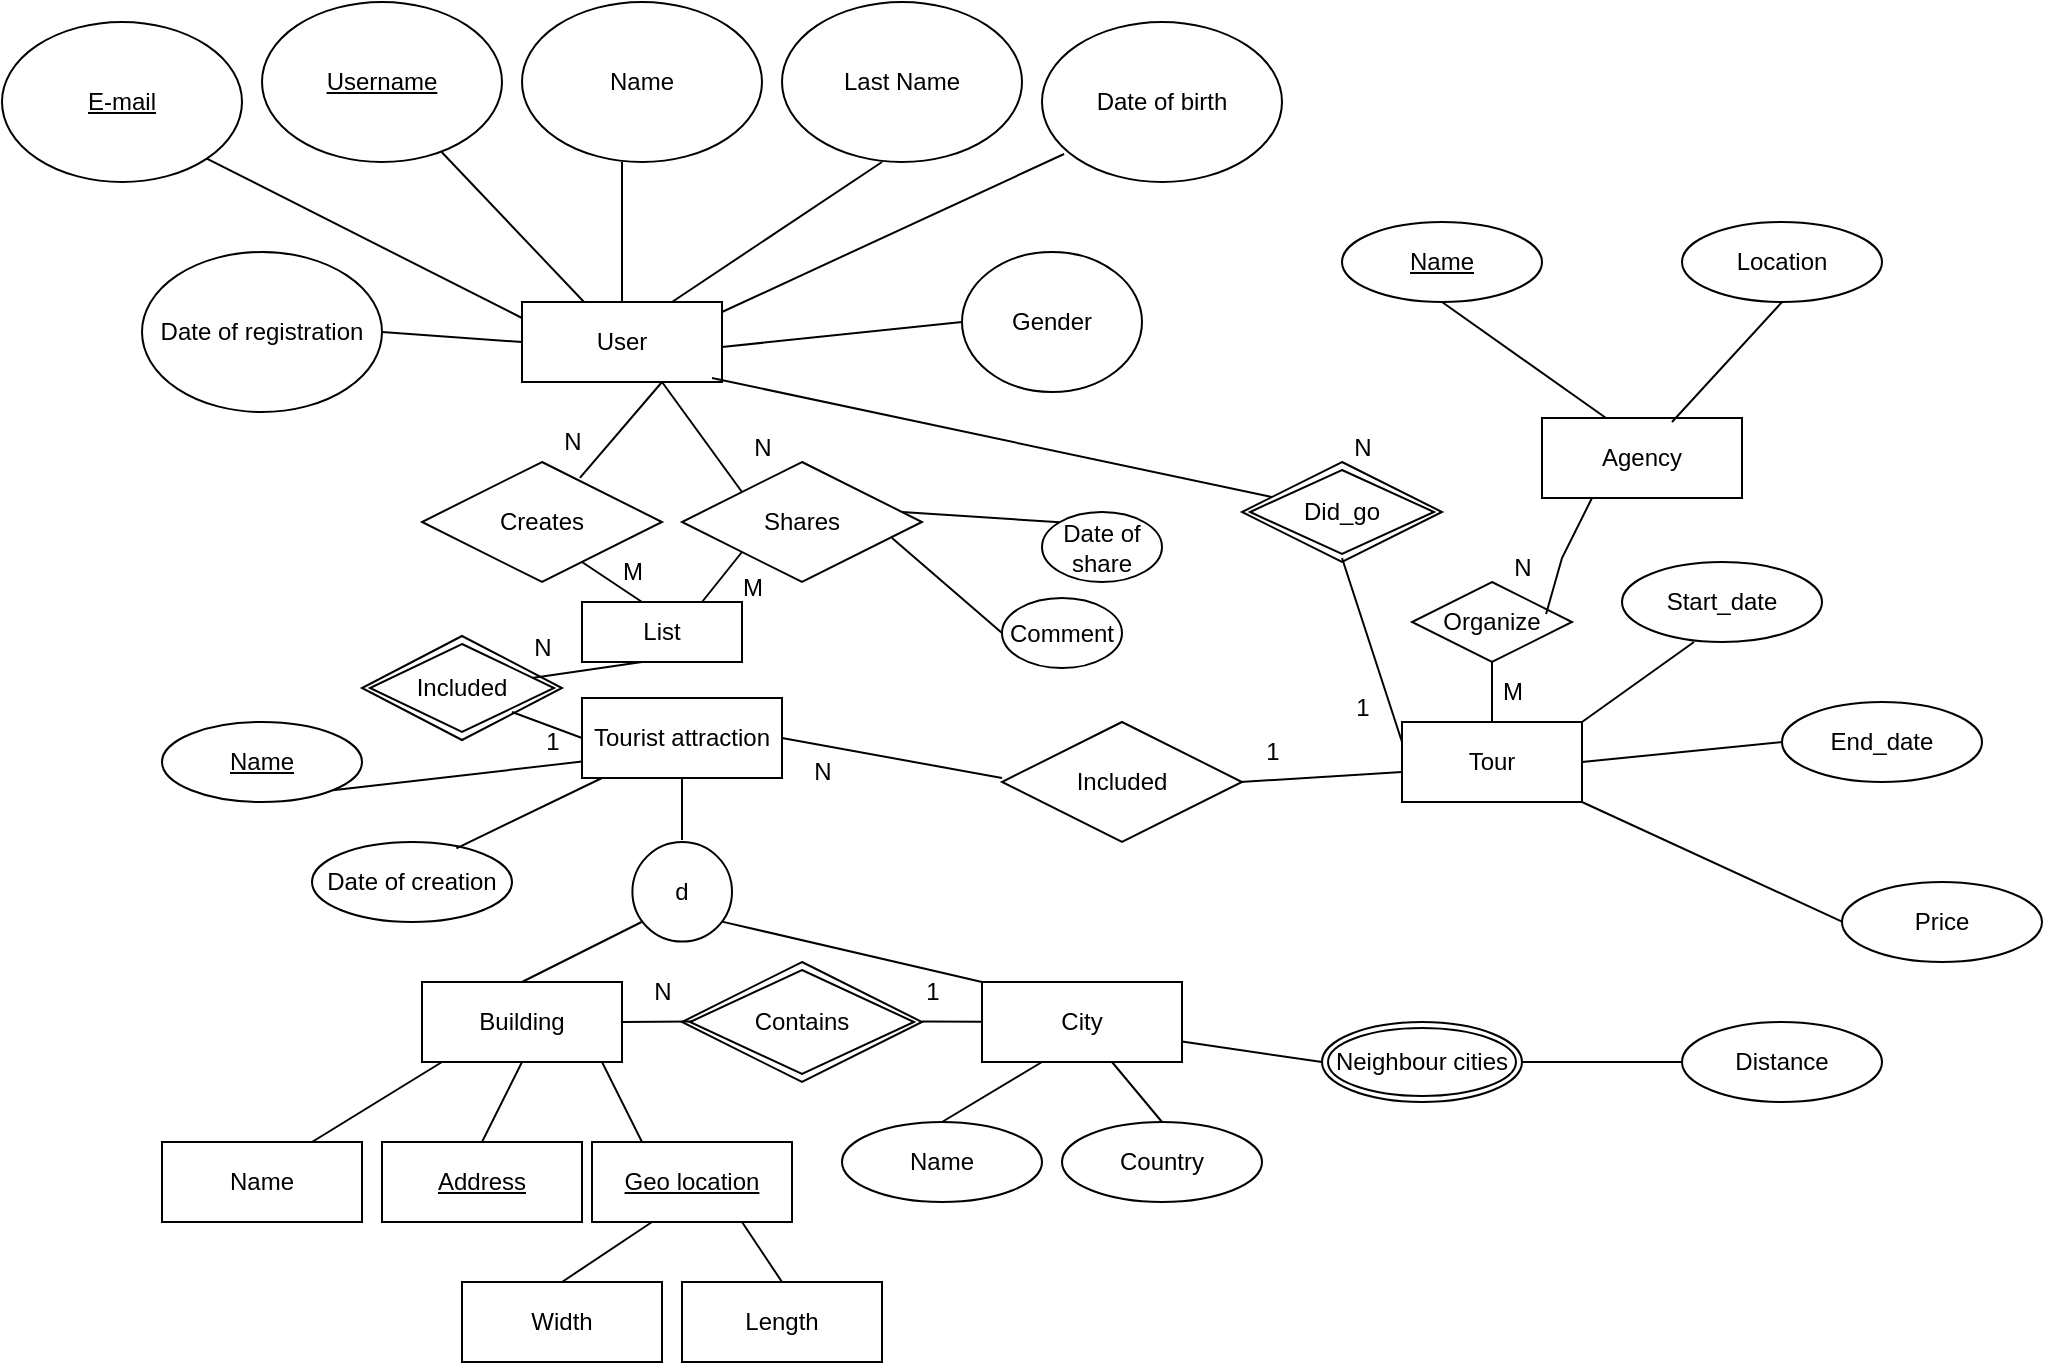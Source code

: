 <mxfile version="24.8.0">
  <diagram name="Page-1" id="K_I1f7DZ0i3DloxSLsOf">
    <mxGraphModel dx="1434" dy="780" grid="1" gridSize="10" guides="1" tooltips="1" connect="1" arrows="0" fold="1" page="1" pageScale="1" pageWidth="850" pageHeight="1100" math="0" shadow="0">
      <root>
        <mxCell id="0" />
        <mxCell id="1" parent="0" />
        <mxCell id="lSKdgI26HwF8YOr5Jo2f-10" style="edgeStyle=orthogonalEdgeStyle;rounded=0;orthogonalLoop=1;jettySize=auto;html=1;exitX=0;exitY=0;exitDx=0;exitDy=0;strokeColor=none;" parent="1" source="lSKdgI26HwF8YOr5Jo2f-2" target="lSKdgI26HwF8YOr5Jo2f-11" edge="1">
          <mxGeometry relative="1" as="geometry">
            <mxPoint x="170" y="240" as="targetPoint" />
          </mxGeometry>
        </mxCell>
        <mxCell id="lSKdgI26HwF8YOr5Jo2f-2" value="User" style="rounded=0;whiteSpace=wrap;html=1;" parent="1" vertex="1">
          <mxGeometry x="360" y="290" width="100" height="40" as="geometry" />
        </mxCell>
        <mxCell id="lSKdgI26HwF8YOr5Jo2f-5" value="Name" style="ellipse;whiteSpace=wrap;html=1;" parent="1" vertex="1">
          <mxGeometry x="360" y="140" width="120" height="80" as="geometry" />
        </mxCell>
        <mxCell id="lSKdgI26HwF8YOr5Jo2f-7" value="Last Name" style="ellipse;whiteSpace=wrap;html=1;" parent="1" vertex="1">
          <mxGeometry x="490" y="140" width="120" height="80" as="geometry" />
        </mxCell>
        <mxCell id="lSKdgI26HwF8YOr5Jo2f-9" value="&lt;u&gt;Username&lt;/u&gt;" style="ellipse;whiteSpace=wrap;html=1;" parent="1" vertex="1">
          <mxGeometry x="230" y="140" width="120" height="80" as="geometry" />
        </mxCell>
        <mxCell id="lSKdgI26HwF8YOr5Jo2f-11" value="&lt;u&gt;E-mail&lt;/u&gt;" style="ellipse;whiteSpace=wrap;html=1;" parent="1" vertex="1">
          <mxGeometry x="100" y="150" width="120" height="80" as="geometry" />
        </mxCell>
        <mxCell id="lSKdgI26HwF8YOr5Jo2f-13" value="Date of birth" style="ellipse;whiteSpace=wrap;html=1;" parent="1" vertex="1">
          <mxGeometry x="620" y="150" width="120" height="80" as="geometry" />
        </mxCell>
        <mxCell id="lSKdgI26HwF8YOr5Jo2f-16" value="Date of registration" style="ellipse;whiteSpace=wrap;html=1;" parent="1" vertex="1">
          <mxGeometry x="170" y="265" width="120" height="80" as="geometry" />
        </mxCell>
        <mxCell id="lSKdgI26HwF8YOr5Jo2f-18" value="Gender" style="ellipse;whiteSpace=wrap;html=1;" parent="1" vertex="1">
          <mxGeometry x="580" y="265" width="90" height="70" as="geometry" />
        </mxCell>
        <mxCell id="lSKdgI26HwF8YOr5Jo2f-22" value="Tourist attraction" style="whiteSpace=wrap;html=1;align=center;" parent="1" vertex="1">
          <mxGeometry x="390.0" y="488" width="100" height="40" as="geometry" />
        </mxCell>
        <mxCell id="lSKdgI26HwF8YOr5Jo2f-23" value="N" style="text;html=1;align=center;verticalAlign=middle;resizable=0;points=[];autosize=1;strokeColor=none;fillColor=none;" parent="1" vertex="1">
          <mxGeometry x="369.8" y="345" width="30" height="30" as="geometry" />
        </mxCell>
        <mxCell id="lSKdgI26HwF8YOr5Jo2f-27" value="Shares" style="shape=rhombus;perimeter=rhombusPerimeter;whiteSpace=wrap;html=1;align=center;" parent="1" vertex="1">
          <mxGeometry x="440" y="370" width="120" height="60" as="geometry" />
        </mxCell>
        <mxCell id="-GRv2gi1dsbZl18uX7Ie-6" style="edgeStyle=orthogonalEdgeStyle;rounded=0;orthogonalLoop=1;jettySize=auto;html=1;exitX=0.5;exitY=1;exitDx=0;exitDy=0;" parent="1" source="lSKdgI26HwF8YOr5Jo2f-28" edge="1">
          <mxGeometry relative="1" as="geometry">
            <mxPoint x="370" y="430.222" as="targetPoint" />
          </mxGeometry>
        </mxCell>
        <mxCell id="lSKdgI26HwF8YOr5Jo2f-28" value="Creates" style="shape=rhombus;perimeter=rhombusPerimeter;whiteSpace=wrap;html=1;align=center;" parent="1" vertex="1">
          <mxGeometry x="310" y="370" width="120" height="60" as="geometry" />
        </mxCell>
        <mxCell id="lSKdgI26HwF8YOr5Jo2f-33" value="M" style="text;html=1;align=center;verticalAlign=middle;resizable=0;points=[];autosize=1;strokeColor=none;fillColor=none;" parent="1" vertex="1">
          <mxGeometry x="399.8" y="410" width="30" height="30" as="geometry" />
        </mxCell>
        <mxCell id="lSKdgI26HwF8YOr5Jo2f-34" value="N" style="text;html=1;align=center;verticalAlign=middle;resizable=0;points=[];autosize=1;strokeColor=none;fillColor=none;" parent="1" vertex="1">
          <mxGeometry x="465" y="348" width="30" height="30" as="geometry" />
        </mxCell>
        <mxCell id="lSKdgI26HwF8YOr5Jo2f-35" value="M" style="text;html=1;align=center;verticalAlign=middle;resizable=0;points=[];autosize=1;strokeColor=none;fillColor=none;" parent="1" vertex="1">
          <mxGeometry x="460" y="418" width="30" height="30" as="geometry" />
        </mxCell>
        <mxCell id="lSKdgI26HwF8YOr5Jo2f-37" value="Date of share" style="ellipse;whiteSpace=wrap;html=1;align=center;" parent="1" vertex="1">
          <mxGeometry x="620" y="395" width="60" height="35" as="geometry" />
        </mxCell>
        <mxCell id="lSKdgI26HwF8YOr5Jo2f-39" value="Comment" style="ellipse;whiteSpace=wrap;html=1;align=center;" parent="1" vertex="1">
          <mxGeometry x="600" y="438" width="60" height="35" as="geometry" />
        </mxCell>
        <mxCell id="lSKdgI26HwF8YOr5Jo2f-41" value="Name" style="ellipse;whiteSpace=wrap;html=1;align=center;fontStyle=4;" parent="1" vertex="1">
          <mxGeometry x="180" y="500" width="100" height="40" as="geometry" />
        </mxCell>
        <mxCell id="lSKdgI26HwF8YOr5Jo2f-43" value="Date of creation" style="ellipse;whiteSpace=wrap;html=1;align=center;" parent="1" vertex="1">
          <mxGeometry x="255" y="560" width="100" height="40" as="geometry" />
        </mxCell>
        <mxCell id="lSKdgI26HwF8YOr5Jo2f-45" value="d" style="ellipse;whiteSpace=wrap;html=1;aspect=fixed;" parent="1" vertex="1">
          <mxGeometry x="415.2" y="560" width="49.8" height="49.8" as="geometry" />
        </mxCell>
        <mxCell id="lSKdgI26HwF8YOr5Jo2f-47" value="Building" style="whiteSpace=wrap;html=1;align=center;" parent="1" vertex="1">
          <mxGeometry x="310" y="630" width="100" height="40" as="geometry" />
        </mxCell>
        <mxCell id="lSKdgI26HwF8YOr5Jo2f-49" value="City" style="whiteSpace=wrap;html=1;align=center;" parent="1" vertex="1">
          <mxGeometry x="590" y="630" width="100" height="40" as="geometry" />
        </mxCell>
        <mxCell id="lSKdgI26HwF8YOr5Jo2f-51" value="Name" style="whiteSpace=wrap;html=1;align=center;" parent="1" vertex="1">
          <mxGeometry x="180" y="710" width="100" height="40" as="geometry" />
        </mxCell>
        <mxCell id="lSKdgI26HwF8YOr5Jo2f-53" value="&lt;u&gt;Address&lt;/u&gt;" style="whiteSpace=wrap;html=1;align=center;" parent="1" vertex="1">
          <mxGeometry x="290.0" y="710" width="100" height="40" as="geometry" />
        </mxCell>
        <mxCell id="lSKdgI26HwF8YOr5Jo2f-55" value="&lt;u&gt;Geo location&lt;/u&gt;" style="whiteSpace=wrap;html=1;align=center;" parent="1" vertex="1">
          <mxGeometry x="395" y="710" width="100" height="40" as="geometry" />
        </mxCell>
        <mxCell id="lSKdgI26HwF8YOr5Jo2f-57" value="Width" style="whiteSpace=wrap;html=1;align=center;" parent="1" vertex="1">
          <mxGeometry x="330" y="780" width="100" height="40" as="geometry" />
        </mxCell>
        <mxCell id="lSKdgI26HwF8YOr5Jo2f-59" value="Length" style="whiteSpace=wrap;html=1;align=center;" parent="1" vertex="1">
          <mxGeometry x="440" y="780" width="100" height="40" as="geometry" />
        </mxCell>
        <mxCell id="lSKdgI26HwF8YOr5Jo2f-61" value="Contains" style="shape=rhombus;double=1;perimeter=rhombusPerimeter;whiteSpace=wrap;html=1;align=center;" parent="1" vertex="1">
          <mxGeometry x="440" y="620" width="120" height="60" as="geometry" />
        </mxCell>
        <mxCell id="lSKdgI26HwF8YOr5Jo2f-64" value="Name" style="ellipse;whiteSpace=wrap;html=1;align=center;" parent="1" vertex="1">
          <mxGeometry x="520" y="700" width="100" height="40" as="geometry" />
        </mxCell>
        <mxCell id="lSKdgI26HwF8YOr5Jo2f-66" value="Country" style="ellipse;whiteSpace=wrap;html=1;align=center;" parent="1" vertex="1">
          <mxGeometry x="630" y="700" width="100" height="40" as="geometry" />
        </mxCell>
        <mxCell id="lSKdgI26HwF8YOr5Jo2f-68" value="Neighbour cities" style="ellipse;shape=doubleEllipse;margin=3;whiteSpace=wrap;html=1;align=center;" parent="1" vertex="1">
          <mxGeometry x="760" y="650" width="100" height="40" as="geometry" />
        </mxCell>
        <mxCell id="lSKdgI26HwF8YOr5Jo2f-70" value="Distance" style="ellipse;whiteSpace=wrap;html=1;align=center;" parent="1" vertex="1">
          <mxGeometry x="940" y="650" width="100" height="40" as="geometry" />
        </mxCell>
        <mxCell id="lSKdgI26HwF8YOr5Jo2f-71" value="1" style="text;html=1;align=center;verticalAlign=middle;resizable=0;points=[];autosize=1;strokeColor=none;fillColor=none;" parent="1" vertex="1">
          <mxGeometry x="550" y="620" width="30" height="30" as="geometry" />
        </mxCell>
        <mxCell id="lSKdgI26HwF8YOr5Jo2f-72" value="N" style="text;html=1;align=center;verticalAlign=middle;resizable=0;points=[];autosize=1;strokeColor=none;fillColor=none;" parent="1" vertex="1">
          <mxGeometry x="415" y="620" width="30" height="30" as="geometry" />
        </mxCell>
        <mxCell id="lSKdgI26HwF8YOr5Jo2f-76" value="Agency" style="whiteSpace=wrap;html=1;align=center;" parent="1" vertex="1">
          <mxGeometry x="870" y="348" width="100" height="40" as="geometry" />
        </mxCell>
        <mxCell id="lSKdgI26HwF8YOr5Jo2f-87" value="&lt;u&gt;Name&lt;/u&gt;" style="ellipse;whiteSpace=wrap;html=1;align=center;" parent="1" vertex="1">
          <mxGeometry x="770" y="250" width="100" height="40" as="geometry" />
        </mxCell>
        <mxCell id="lSKdgI26HwF8YOr5Jo2f-89" value="Location" style="ellipse;whiteSpace=wrap;html=1;align=center;" parent="1" vertex="1">
          <mxGeometry x="940" y="250" width="100" height="40" as="geometry" />
        </mxCell>
        <mxCell id="lSKdgI26HwF8YOr5Jo2f-91" value="Organize" style="shape=rhombus;perimeter=rhombusPerimeter;whiteSpace=wrap;html=1;align=center;" parent="1" vertex="1">
          <mxGeometry x="805" y="430" width="80" height="40" as="geometry" />
        </mxCell>
        <mxCell id="lSKdgI26HwF8YOr5Jo2f-93" value="Tour" style="whiteSpace=wrap;html=1;align=center;" parent="1" vertex="1">
          <mxGeometry x="800" y="500" width="90" height="40" as="geometry" />
        </mxCell>
        <mxCell id="lSKdgI26HwF8YOr5Jo2f-95" value="Included" style="shape=rhombus;perimeter=rhombusPerimeter;whiteSpace=wrap;html=1;align=center;" parent="1" vertex="1">
          <mxGeometry x="600" y="499.997" width="120" height="60" as="geometry" />
        </mxCell>
        <mxCell id="lSKdgI26HwF8YOr5Jo2f-97" value="1" style="text;html=1;align=center;verticalAlign=middle;resizable=0;points=[];autosize=1;strokeColor=none;fillColor=none;" parent="1" vertex="1">
          <mxGeometry x="720" y="500" width="30" height="30" as="geometry" />
        </mxCell>
        <mxCell id="lSKdgI26HwF8YOr5Jo2f-98" value="N" style="text;html=1;align=center;verticalAlign=middle;resizable=0;points=[];autosize=1;strokeColor=none;fillColor=none;" parent="1" vertex="1">
          <mxGeometry x="495" y="510" width="30" height="30" as="geometry" />
        </mxCell>
        <mxCell id="lSKdgI26HwF8YOr5Jo2f-100" value="Start_date" style="ellipse;whiteSpace=wrap;html=1;align=center;" parent="1" vertex="1">
          <mxGeometry x="910" y="420" width="100" height="40" as="geometry" />
        </mxCell>
        <mxCell id="lSKdgI26HwF8YOr5Jo2f-102" value="End_date" style="ellipse;whiteSpace=wrap;html=1;align=center;" parent="1" vertex="1">
          <mxGeometry x="990" y="489.997" width="100" height="40" as="geometry" />
        </mxCell>
        <mxCell id="lSKdgI26HwF8YOr5Jo2f-105" value="Price" style="ellipse;whiteSpace=wrap;html=1;align=center;" parent="1" vertex="1">
          <mxGeometry x="1020" y="580" width="100" height="40" as="geometry" />
        </mxCell>
        <mxCell id="lSKdgI26HwF8YOr5Jo2f-107" value="Did_go" style="shape=rhombus;double=1;perimeter=rhombusPerimeter;whiteSpace=wrap;html=1;align=center;" parent="1" vertex="1">
          <mxGeometry x="720" y="370" width="100" height="50" as="geometry" />
        </mxCell>
        <mxCell id="-GRv2gi1dsbZl18uX7Ie-1" value="N" style="text;html=1;align=center;verticalAlign=middle;resizable=0;points=[];autosize=1;strokeColor=none;fillColor=none;" parent="1" vertex="1">
          <mxGeometry x="765" y="348" width="30" height="30" as="geometry" />
        </mxCell>
        <mxCell id="-GRv2gi1dsbZl18uX7Ie-2" value="1" style="text;html=1;align=center;verticalAlign=middle;resizable=0;points=[];autosize=1;strokeColor=none;fillColor=none;" parent="1" vertex="1">
          <mxGeometry x="765" y="478" width="30" height="30" as="geometry" />
        </mxCell>
        <mxCell id="-GRv2gi1dsbZl18uX7Ie-3" value="N" style="text;html=1;align=center;verticalAlign=middle;resizable=0;points=[];autosize=1;strokeColor=none;fillColor=none;" parent="1" vertex="1">
          <mxGeometry x="845" y="408" width="30" height="30" as="geometry" />
        </mxCell>
        <mxCell id="-GRv2gi1dsbZl18uX7Ie-4" value="M" style="text;html=1;align=center;verticalAlign=middle;resizable=0;points=[];autosize=1;strokeColor=none;fillColor=none;" parent="1" vertex="1">
          <mxGeometry x="840" y="470" width="30" height="30" as="geometry" />
        </mxCell>
        <mxCell id="-GRv2gi1dsbZl18uX7Ie-5" value="List" style="whiteSpace=wrap;html=1;" parent="1" vertex="1">
          <mxGeometry x="390" y="440" width="80" height="30" as="geometry" />
        </mxCell>
        <mxCell id="-GRv2gi1dsbZl18uX7Ie-11" value="Included" style="shape=rhombus;double=1;perimeter=rhombusPerimeter;whiteSpace=wrap;html=1;align=center;" parent="1" vertex="1">
          <mxGeometry x="280" y="457" width="100" height="52" as="geometry" />
        </mxCell>
        <mxCell id="-GRv2gi1dsbZl18uX7Ie-15" value="N" style="text;html=1;align=center;verticalAlign=middle;resizable=0;points=[];autosize=1;strokeColor=none;fillColor=none;" parent="1" vertex="1">
          <mxGeometry x="355" y="448" width="30" height="30" as="geometry" />
        </mxCell>
        <mxCell id="otSicUevvLb5Pmgk1s81-2" value="" style="endArrow=none;html=1;rounded=0;exitX=1;exitY=0.5;exitDx=0;exitDy=0;" edge="1" parent="1" source="lSKdgI26HwF8YOr5Jo2f-16">
          <mxGeometry width="50" height="50" relative="1" as="geometry">
            <mxPoint x="310" y="360" as="sourcePoint" />
            <mxPoint x="360" y="310" as="targetPoint" />
          </mxGeometry>
        </mxCell>
        <mxCell id="otSicUevvLb5Pmgk1s81-3" value="" style="endArrow=none;html=1;rounded=0;exitX=1;exitY=1;exitDx=0;exitDy=0;" edge="1" parent="1" source="lSKdgI26HwF8YOr5Jo2f-11">
          <mxGeometry width="50" height="50" relative="1" as="geometry">
            <mxPoint x="310" y="348" as="sourcePoint" />
            <mxPoint x="360" y="298" as="targetPoint" />
            <Array as="points" />
          </mxGeometry>
        </mxCell>
        <mxCell id="otSicUevvLb5Pmgk1s81-4" value="" style="endArrow=none;html=1;rounded=0;" edge="1" parent="1" source="lSKdgI26HwF8YOr5Jo2f-2">
          <mxGeometry width="50" height="50" relative="1" as="geometry">
            <mxPoint x="269.8" y="265" as="sourcePoint" />
            <mxPoint x="319.8" y="215" as="targetPoint" />
          </mxGeometry>
        </mxCell>
        <mxCell id="otSicUevvLb5Pmgk1s81-5" value="" style="endArrow=none;html=1;rounded=0;" edge="1" parent="1" source="lSKdgI26HwF8YOr5Jo2f-2">
          <mxGeometry width="50" height="50" relative="1" as="geometry">
            <mxPoint x="481.2" y="295" as="sourcePoint" />
            <mxPoint x="410" y="220" as="targetPoint" />
          </mxGeometry>
        </mxCell>
        <mxCell id="otSicUevvLb5Pmgk1s81-6" value="" style="endArrow=none;html=1;rounded=0;exitX=0.092;exitY=0.825;exitDx=0;exitDy=0;exitPerimeter=0;" edge="1" parent="1" source="lSKdgI26HwF8YOr5Jo2f-13">
          <mxGeometry width="50" height="50" relative="1" as="geometry">
            <mxPoint x="531.2" y="370" as="sourcePoint" />
            <mxPoint x="460" y="295" as="targetPoint" />
          </mxGeometry>
        </mxCell>
        <mxCell id="otSicUevvLb5Pmgk1s81-7" value="" style="endArrow=none;html=1;rounded=0;exitX=0;exitY=0.5;exitDx=0;exitDy=0;" edge="1" parent="1" source="lSKdgI26HwF8YOr5Jo2f-18">
          <mxGeometry width="50" height="50" relative="1" as="geometry">
            <mxPoint x="531.2" y="388" as="sourcePoint" />
            <mxPoint x="460" y="312.5" as="targetPoint" />
          </mxGeometry>
        </mxCell>
        <mxCell id="otSicUevvLb5Pmgk1s81-8" value="" style="endArrow=none;html=1;rounded=0;exitX=0.75;exitY=0;exitDx=0;exitDy=0;" edge="1" parent="1" source="lSKdgI26HwF8YOr5Jo2f-2">
          <mxGeometry width="50" height="50" relative="1" as="geometry">
            <mxPoint x="611.2" y="295" as="sourcePoint" />
            <mxPoint x="540" y="220" as="targetPoint" />
          </mxGeometry>
        </mxCell>
        <mxCell id="otSicUevvLb5Pmgk1s81-9" value="" style="endArrow=none;html=1;rounded=0;" edge="1" parent="1" source="lSKdgI26HwF8YOr5Jo2f-107">
          <mxGeometry width="50" height="50" relative="1" as="geometry">
            <mxPoint x="405" y="378" as="sourcePoint" />
            <mxPoint x="455" y="328" as="targetPoint" />
          </mxGeometry>
        </mxCell>
        <mxCell id="otSicUevvLb5Pmgk1s81-10" value="" style="endArrow=none;html=1;rounded=0;entryX=0;entryY=0;entryDx=0;entryDy=0;" edge="1" parent="1" target="lSKdgI26HwF8YOr5Jo2f-37">
          <mxGeometry width="50" height="50" relative="1" as="geometry">
            <mxPoint x="550" y="395" as="sourcePoint" />
            <mxPoint x="600" y="345" as="targetPoint" />
          </mxGeometry>
        </mxCell>
        <mxCell id="otSicUevvLb5Pmgk1s81-11" value="" style="endArrow=none;html=1;rounded=0;exitX=0;exitY=0.5;exitDx=0;exitDy=0;" edge="1" parent="1" source="lSKdgI26HwF8YOr5Jo2f-39">
          <mxGeometry width="50" height="50" relative="1" as="geometry">
            <mxPoint x="495" y="458" as="sourcePoint" />
            <mxPoint x="545" y="408" as="targetPoint" />
          </mxGeometry>
        </mxCell>
        <mxCell id="otSicUevvLb5Pmgk1s81-12" value="" style="endArrow=none;html=1;rounded=0;exitX=0;exitY=0;exitDx=0;exitDy=0;" edge="1" parent="1" source="lSKdgI26HwF8YOr5Jo2f-27">
          <mxGeometry width="50" height="50" relative="1" as="geometry">
            <mxPoint x="380" y="380" as="sourcePoint" />
            <mxPoint x="430" y="330" as="targetPoint" />
          </mxGeometry>
        </mxCell>
        <mxCell id="otSicUevvLb5Pmgk1s81-13" value="" style="endArrow=none;html=1;rounded=0;exitX=0.658;exitY=0.133;exitDx=0;exitDy=0;exitPerimeter=0;" edge="1" parent="1" source="lSKdgI26HwF8YOr5Jo2f-28">
          <mxGeometry width="50" height="50" relative="1" as="geometry">
            <mxPoint x="380" y="380" as="sourcePoint" />
            <mxPoint x="430" y="330" as="targetPoint" />
          </mxGeometry>
        </mxCell>
        <mxCell id="otSicUevvLb5Pmgk1s81-15" value="" style="endArrow=none;html=1;rounded=0;exitX=0.75;exitY=0;exitDx=0;exitDy=0;" edge="1" parent="1" source="-GRv2gi1dsbZl18uX7Ie-5">
          <mxGeometry width="50" height="50" relative="1" as="geometry">
            <mxPoint x="460" y="430" as="sourcePoint" />
            <mxPoint x="470" y="415" as="targetPoint" />
          </mxGeometry>
        </mxCell>
        <mxCell id="otSicUevvLb5Pmgk1s81-17" value="" style="endArrow=none;html=1;rounded=0;entryX=0.375;entryY=0;entryDx=0;entryDy=0;entryPerimeter=0;" edge="1" parent="1" target="-GRv2gi1dsbZl18uX7Ie-5">
          <mxGeometry width="50" height="50" relative="1" as="geometry">
            <mxPoint x="390" y="420" as="sourcePoint" />
            <mxPoint x="430" y="430" as="targetPoint" />
          </mxGeometry>
        </mxCell>
        <mxCell id="otSicUevvLb5Pmgk1s81-18" value="" style="endArrow=none;html=1;rounded=0;exitX=0.85;exitY=0.404;exitDx=0;exitDy=0;exitPerimeter=0;" edge="1" parent="1" source="-GRv2gi1dsbZl18uX7Ie-11">
          <mxGeometry width="50" height="50" relative="1" as="geometry">
            <mxPoint x="380" y="480" as="sourcePoint" />
            <mxPoint x="420" y="470" as="targetPoint" />
            <Array as="points" />
          </mxGeometry>
        </mxCell>
        <mxCell id="otSicUevvLb5Pmgk1s81-19" value="" style="endArrow=none;html=1;rounded=0;exitX=0;exitY=0.5;exitDx=0;exitDy=0;" edge="1" parent="1" source="lSKdgI26HwF8YOr5Jo2f-22">
          <mxGeometry width="50" height="50" relative="1" as="geometry">
            <mxPoint x="305" y="545" as="sourcePoint" />
            <mxPoint x="355" y="495" as="targetPoint" />
          </mxGeometry>
        </mxCell>
        <mxCell id="-GRv2gi1dsbZl18uX7Ie-16" value="1" style="text;html=1;align=center;verticalAlign=middle;resizable=0;points=[];autosize=1;strokeColor=none;fillColor=none;" parent="1" vertex="1">
          <mxGeometry x="360" y="495" width="30" height="30" as="geometry" />
        </mxCell>
        <mxCell id="otSicUevvLb5Pmgk1s81-21" value="" style="endArrow=none;html=1;rounded=0;exitX=1;exitY=1;exitDx=0;exitDy=0;" edge="1" parent="1" source="lSKdgI26HwF8YOr5Jo2f-41">
          <mxGeometry width="50" height="50" relative="1" as="geometry">
            <mxPoint x="340" y="569.8" as="sourcePoint" />
            <mxPoint x="390" y="519.8" as="targetPoint" />
          </mxGeometry>
        </mxCell>
        <mxCell id="otSicUevvLb5Pmgk1s81-22" value="" style="endArrow=none;html=1;rounded=0;exitX=0.722;exitY=0.08;exitDx=0;exitDy=0;exitPerimeter=0;" edge="1" parent="1" source="lSKdgI26HwF8YOr5Jo2f-43">
          <mxGeometry width="50" height="50" relative="1" as="geometry">
            <mxPoint x="350" y="578" as="sourcePoint" />
            <mxPoint x="400" y="528" as="targetPoint" />
          </mxGeometry>
        </mxCell>
        <mxCell id="otSicUevvLb5Pmgk1s81-23" value="" style="endArrow=none;html=1;rounded=0;exitX=0;exitY=0;exitDx=0;exitDy=0;" edge="1" parent="1" source="lSKdgI26HwF8YOr5Jo2f-49">
          <mxGeometry width="50" height="50" relative="1" as="geometry">
            <mxPoint x="410" y="649.8" as="sourcePoint" />
            <mxPoint x="460" y="599.8" as="targetPoint" />
          </mxGeometry>
        </mxCell>
        <mxCell id="otSicUevvLb5Pmgk1s81-24" value="" style="endArrow=none;html=1;rounded=0;exitX=0.5;exitY=0;exitDx=0;exitDy=0;" edge="1" parent="1" source="lSKdgI26HwF8YOr5Jo2f-47">
          <mxGeometry width="50" height="50" relative="1" as="geometry">
            <mxPoint x="369.8" y="650" as="sourcePoint" />
            <mxPoint x="419.8" y="600" as="targetPoint" />
          </mxGeometry>
        </mxCell>
        <mxCell id="otSicUevvLb5Pmgk1s81-25" value="" style="endArrow=none;html=1;rounded=0;" edge="1" parent="1">
          <mxGeometry width="50" height="50" relative="1" as="geometry">
            <mxPoint x="440" y="559" as="sourcePoint" />
            <mxPoint x="440" y="528" as="targetPoint" />
          </mxGeometry>
        </mxCell>
        <mxCell id="otSicUevvLb5Pmgk1s81-26" value="" style="endArrow=none;html=1;rounded=0;exitX=0.25;exitY=0;exitDx=0;exitDy=0;" edge="1" parent="1" source="lSKdgI26HwF8YOr5Jo2f-55">
          <mxGeometry width="50" height="50" relative="1" as="geometry">
            <mxPoint x="350" y="720" as="sourcePoint" />
            <mxPoint x="400" y="670" as="targetPoint" />
          </mxGeometry>
        </mxCell>
        <mxCell id="otSicUevvLb5Pmgk1s81-27" value="" style="endArrow=none;html=1;rounded=0;exitX=0.5;exitY=0;exitDx=0;exitDy=0;" edge="1" parent="1" source="lSKdgI26HwF8YOr5Jo2f-53">
          <mxGeometry width="50" height="50" relative="1" as="geometry">
            <mxPoint x="310" y="720" as="sourcePoint" />
            <mxPoint x="360" y="670" as="targetPoint" />
          </mxGeometry>
        </mxCell>
        <mxCell id="otSicUevvLb5Pmgk1s81-28" value="" style="endArrow=none;html=1;rounded=0;exitX=0.75;exitY=0;exitDx=0;exitDy=0;" edge="1" parent="1" source="lSKdgI26HwF8YOr5Jo2f-51">
          <mxGeometry width="50" height="50" relative="1" as="geometry">
            <mxPoint x="270" y="720" as="sourcePoint" />
            <mxPoint x="320" y="670" as="targetPoint" />
          </mxGeometry>
        </mxCell>
        <mxCell id="otSicUevvLb5Pmgk1s81-29" value="" style="endArrow=none;html=1;rounded=0;exitX=0.5;exitY=0;exitDx=0;exitDy=0;" edge="1" parent="1" source="lSKdgI26HwF8YOr5Jo2f-59">
          <mxGeometry width="50" height="50" relative="1" as="geometry">
            <mxPoint x="420" y="800" as="sourcePoint" />
            <mxPoint x="470" y="750" as="targetPoint" />
          </mxGeometry>
        </mxCell>
        <mxCell id="otSicUevvLb5Pmgk1s81-30" value="" style="endArrow=none;html=1;rounded=0;exitX=0.5;exitY=0;exitDx=0;exitDy=0;" edge="1" parent="1" source="lSKdgI26HwF8YOr5Jo2f-57">
          <mxGeometry width="50" height="50" relative="1" as="geometry">
            <mxPoint x="375" y="800" as="sourcePoint" />
            <mxPoint x="425" y="750" as="targetPoint" />
          </mxGeometry>
        </mxCell>
        <mxCell id="otSicUevvLb5Pmgk1s81-31" value="" style="endArrow=none;html=1;rounded=0;" edge="1" parent="1" source="lSKdgI26HwF8YOr5Jo2f-49">
          <mxGeometry width="50" height="50" relative="1" as="geometry">
            <mxPoint x="510" y="699.8" as="sourcePoint" />
            <mxPoint x="560" y="649.8" as="targetPoint" />
          </mxGeometry>
        </mxCell>
        <mxCell id="otSicUevvLb5Pmgk1s81-32" value="" style="endArrow=none;html=1;rounded=0;exitX=1;exitY=0.5;exitDx=0;exitDy=0;" edge="1" parent="1" source="lSKdgI26HwF8YOr5Jo2f-47">
          <mxGeometry width="50" height="50" relative="1" as="geometry">
            <mxPoint x="395" y="699.8" as="sourcePoint" />
            <mxPoint x="445" y="649.8" as="targetPoint" />
          </mxGeometry>
        </mxCell>
        <mxCell id="otSicUevvLb5Pmgk1s81-33" value="" style="endArrow=none;html=1;rounded=0;exitX=0.5;exitY=0;exitDx=0;exitDy=0;" edge="1" parent="1" source="lSKdgI26HwF8YOr5Jo2f-66">
          <mxGeometry width="50" height="50" relative="1" as="geometry">
            <mxPoint x="605" y="720" as="sourcePoint" />
            <mxPoint x="655" y="670" as="targetPoint" />
          </mxGeometry>
        </mxCell>
        <mxCell id="otSicUevvLb5Pmgk1s81-34" value="" style="endArrow=none;html=1;rounded=0;exitX=0.5;exitY=0;exitDx=0;exitDy=0;" edge="1" parent="1" source="lSKdgI26HwF8YOr5Jo2f-64">
          <mxGeometry width="50" height="50" relative="1" as="geometry">
            <mxPoint x="570" y="720" as="sourcePoint" />
            <mxPoint x="620" y="670" as="targetPoint" />
          </mxGeometry>
        </mxCell>
        <mxCell id="otSicUevvLb5Pmgk1s81-35" value="" style="endArrow=none;html=1;rounded=0;" edge="1" parent="1">
          <mxGeometry width="50" height="50" relative="1" as="geometry">
            <mxPoint x="860" y="670" as="sourcePoint" />
            <mxPoint x="860" y="670" as="targetPoint" />
            <Array as="points">
              <mxPoint x="940" y="670" />
            </Array>
          </mxGeometry>
        </mxCell>
        <mxCell id="otSicUevvLb5Pmgk1s81-36" value="" style="endArrow=none;html=1;rounded=0;entryX=0;entryY=0.5;entryDx=0;entryDy=0;" edge="1" parent="1" target="lSKdgI26HwF8YOr5Jo2f-68">
          <mxGeometry width="50" height="50" relative="1" as="geometry">
            <mxPoint x="690" y="659.8" as="sourcePoint" />
            <mxPoint x="740" y="609.8" as="targetPoint" />
          </mxGeometry>
        </mxCell>
        <mxCell id="otSicUevvLb5Pmgk1s81-37" value="" style="endArrow=none;html=1;rounded=0;exitX=1;exitY=0.5;exitDx=0;exitDy=0;" edge="1" parent="1" source="lSKdgI26HwF8YOr5Jo2f-22">
          <mxGeometry width="50" height="50" relative="1" as="geometry">
            <mxPoint x="550" y="578" as="sourcePoint" />
            <mxPoint x="600" y="528" as="targetPoint" />
          </mxGeometry>
        </mxCell>
        <mxCell id="otSicUevvLb5Pmgk1s81-38" value="" style="endArrow=none;html=1;rounded=0;exitX=-0.033;exitY=1;exitDx=0;exitDy=0;exitPerimeter=0;" edge="1" parent="1" source="lSKdgI26HwF8YOr5Jo2f-97">
          <mxGeometry width="50" height="50" relative="1" as="geometry">
            <mxPoint x="750" y="575" as="sourcePoint" />
            <mxPoint x="800" y="525" as="targetPoint" />
          </mxGeometry>
        </mxCell>
        <mxCell id="otSicUevvLb5Pmgk1s81-39" value="" style="endArrow=none;html=1;rounded=0;exitX=0;exitY=0.25;exitDx=0;exitDy=0;" edge="1" parent="1" source="lSKdgI26HwF8YOr5Jo2f-93">
          <mxGeometry width="50" height="50" relative="1" as="geometry">
            <mxPoint x="720" y="468" as="sourcePoint" />
            <mxPoint x="770" y="418" as="targetPoint" />
          </mxGeometry>
        </mxCell>
        <mxCell id="otSicUevvLb5Pmgk1s81-40" value="" style="endArrow=none;html=1;rounded=0;exitX=0.65;exitY=0.05;exitDx=0;exitDy=0;exitPerimeter=0;" edge="1" parent="1" source="lSKdgI26HwF8YOr5Jo2f-76">
          <mxGeometry width="50" height="50" relative="1" as="geometry">
            <mxPoint x="940" y="340" as="sourcePoint" />
            <mxPoint x="990" y="290" as="targetPoint" />
          </mxGeometry>
        </mxCell>
        <mxCell id="otSicUevvLb5Pmgk1s81-41" value="" style="endArrow=none;html=1;rounded=0;exitX=0.32;exitY=0;exitDx=0;exitDy=0;exitPerimeter=0;" edge="1" parent="1" source="lSKdgI26HwF8YOr5Jo2f-76">
          <mxGeometry width="50" height="50" relative="1" as="geometry">
            <mxPoint x="770" y="340" as="sourcePoint" />
            <mxPoint x="820" y="290" as="targetPoint" />
            <Array as="points" />
          </mxGeometry>
        </mxCell>
        <mxCell id="otSicUevvLb5Pmgk1s81-42" value="" style="endArrow=none;html=1;rounded=0;exitX=0.838;exitY=0.4;exitDx=0;exitDy=0;exitPerimeter=0;entryX=0.25;entryY=1;entryDx=0;entryDy=0;" edge="1" parent="1" source="lSKdgI26HwF8YOr5Jo2f-91" target="lSKdgI26HwF8YOr5Jo2f-76">
          <mxGeometry width="50" height="50" relative="1" as="geometry">
            <mxPoint x="860" y="438" as="sourcePoint" />
            <mxPoint x="910" y="388" as="targetPoint" />
            <Array as="points">
              <mxPoint x="880" y="418" />
            </Array>
          </mxGeometry>
        </mxCell>
        <mxCell id="otSicUevvLb5Pmgk1s81-43" value="" style="endArrow=none;html=1;rounded=0;exitX=0.5;exitY=0;exitDx=0;exitDy=0;" edge="1" parent="1" source="lSKdgI26HwF8YOr5Jo2f-93">
          <mxGeometry width="50" height="50" relative="1" as="geometry">
            <mxPoint x="795" y="520" as="sourcePoint" />
            <mxPoint x="845" y="470" as="targetPoint" />
          </mxGeometry>
        </mxCell>
        <mxCell id="otSicUevvLb5Pmgk1s81-44" value="" style="endArrow=none;html=1;rounded=0;exitX=1;exitY=1;exitDx=0;exitDy=0;" edge="1" parent="1" source="lSKdgI26HwF8YOr5Jo2f-93">
          <mxGeometry width="50" height="50" relative="1" as="geometry">
            <mxPoint x="970" y="649.8" as="sourcePoint" />
            <mxPoint x="1020" y="599.8" as="targetPoint" />
          </mxGeometry>
        </mxCell>
        <mxCell id="otSicUevvLb5Pmgk1s81-45" value="" style="endArrow=none;html=1;rounded=0;exitX=1;exitY=0.5;exitDx=0;exitDy=0;" edge="1" parent="1" source="lSKdgI26HwF8YOr5Jo2f-93">
          <mxGeometry width="50" height="50" relative="1" as="geometry">
            <mxPoint x="940" y="560" as="sourcePoint" />
            <mxPoint x="990" y="510" as="targetPoint" />
          </mxGeometry>
        </mxCell>
        <mxCell id="otSicUevvLb5Pmgk1s81-46" value="" style="endArrow=none;html=1;rounded=0;exitX=1;exitY=0;exitDx=0;exitDy=0;entryX=0.36;entryY=1;entryDx=0;entryDy=0;entryPerimeter=0;" edge="1" parent="1" source="lSKdgI26HwF8YOr5Jo2f-93" target="lSKdgI26HwF8YOr5Jo2f-100">
          <mxGeometry width="50" height="50" relative="1" as="geometry">
            <mxPoint x="910" y="508" as="sourcePoint" />
            <mxPoint x="950" y="470" as="targetPoint" />
          </mxGeometry>
        </mxCell>
      </root>
    </mxGraphModel>
  </diagram>
</mxfile>
